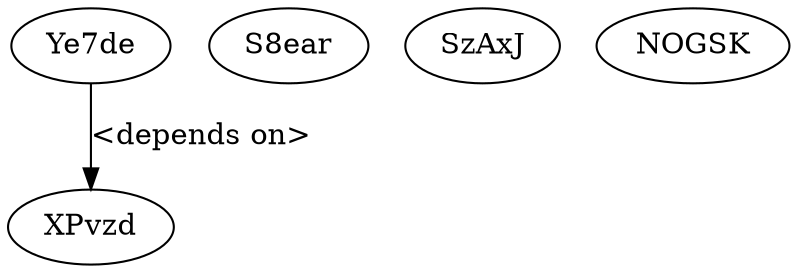 digraph G {
  Ye7de [ label="Ye7de" ];
  XPvzd [ label="XPvzd" ];
  S8ear [ label="S8ear" ];
  SzAxJ [ label="SzAxJ" ];
  NOGSK [ label="NOGSK" ];
  Ye7de -> XPvzd [ label="<depends on>" ];
}
